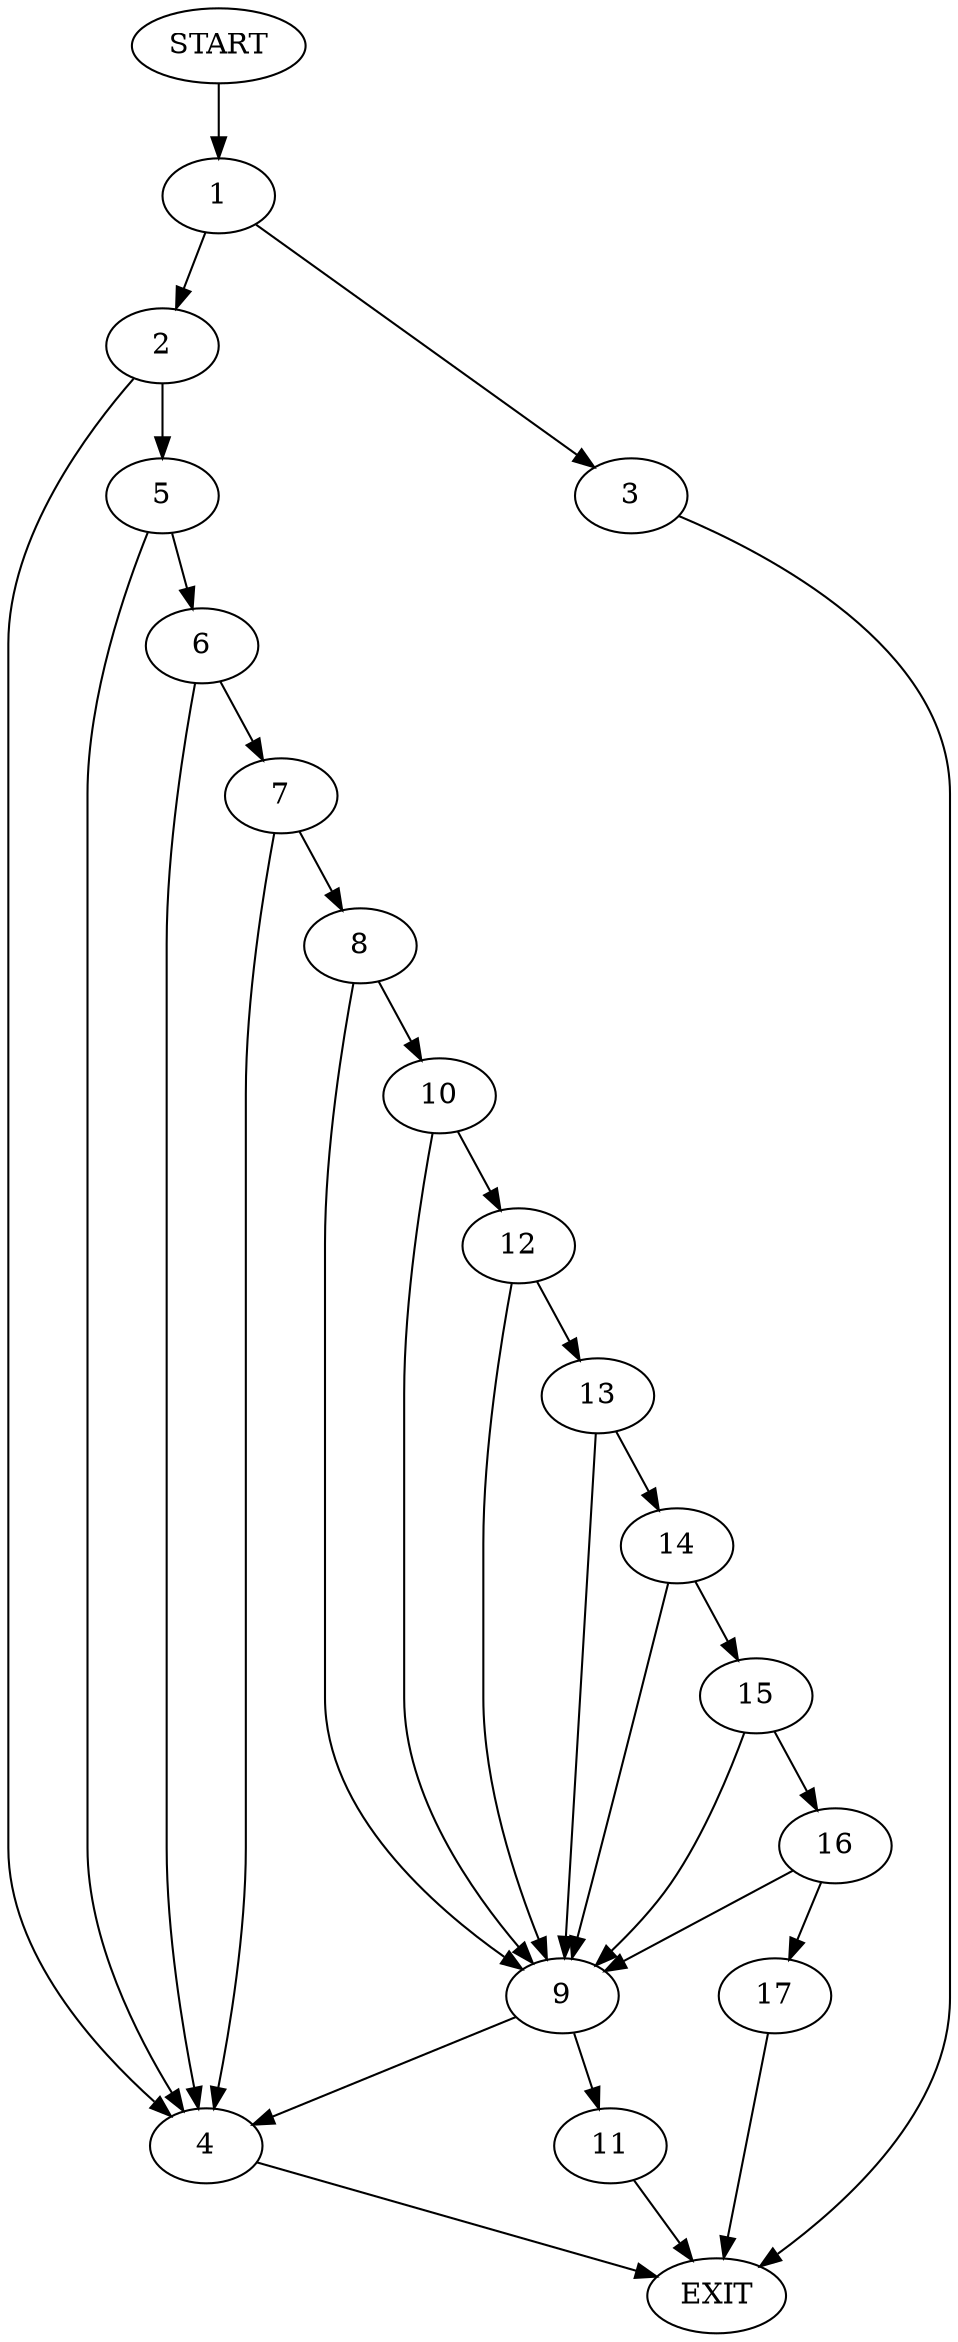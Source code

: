 digraph {
0 [label="START"]
18 [label="EXIT"]
0 -> 1
1 -> 2
1 -> 3
2 -> 4
2 -> 5
3 -> 18
4 -> 18
5 -> 6
5 -> 4
6 -> 7
6 -> 4
7 -> 4
7 -> 8
8 -> 9
8 -> 10
9 -> 4
9 -> 11
10 -> 12
10 -> 9
12 -> 9
12 -> 13
13 -> 9
13 -> 14
14 -> 9
14 -> 15
15 -> 9
15 -> 16
16 -> 9
16 -> 17
17 -> 18
11 -> 18
}
